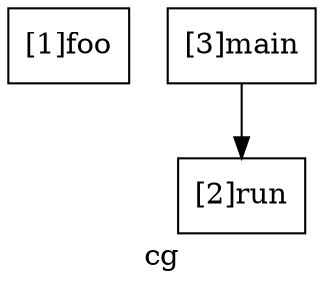 digraph "cg"{
	label="cg";


	// Define the nodes
	N1 [shape=rectangle, color=black,label="[1]foo"];
	N2 [shape=rectangle, color=black,label="[2]run"];
	N3 [shape=rectangle, color=black,label="[3]main"];


	// Define the edges
	N3 -> N2[color=black,label=""];
}
